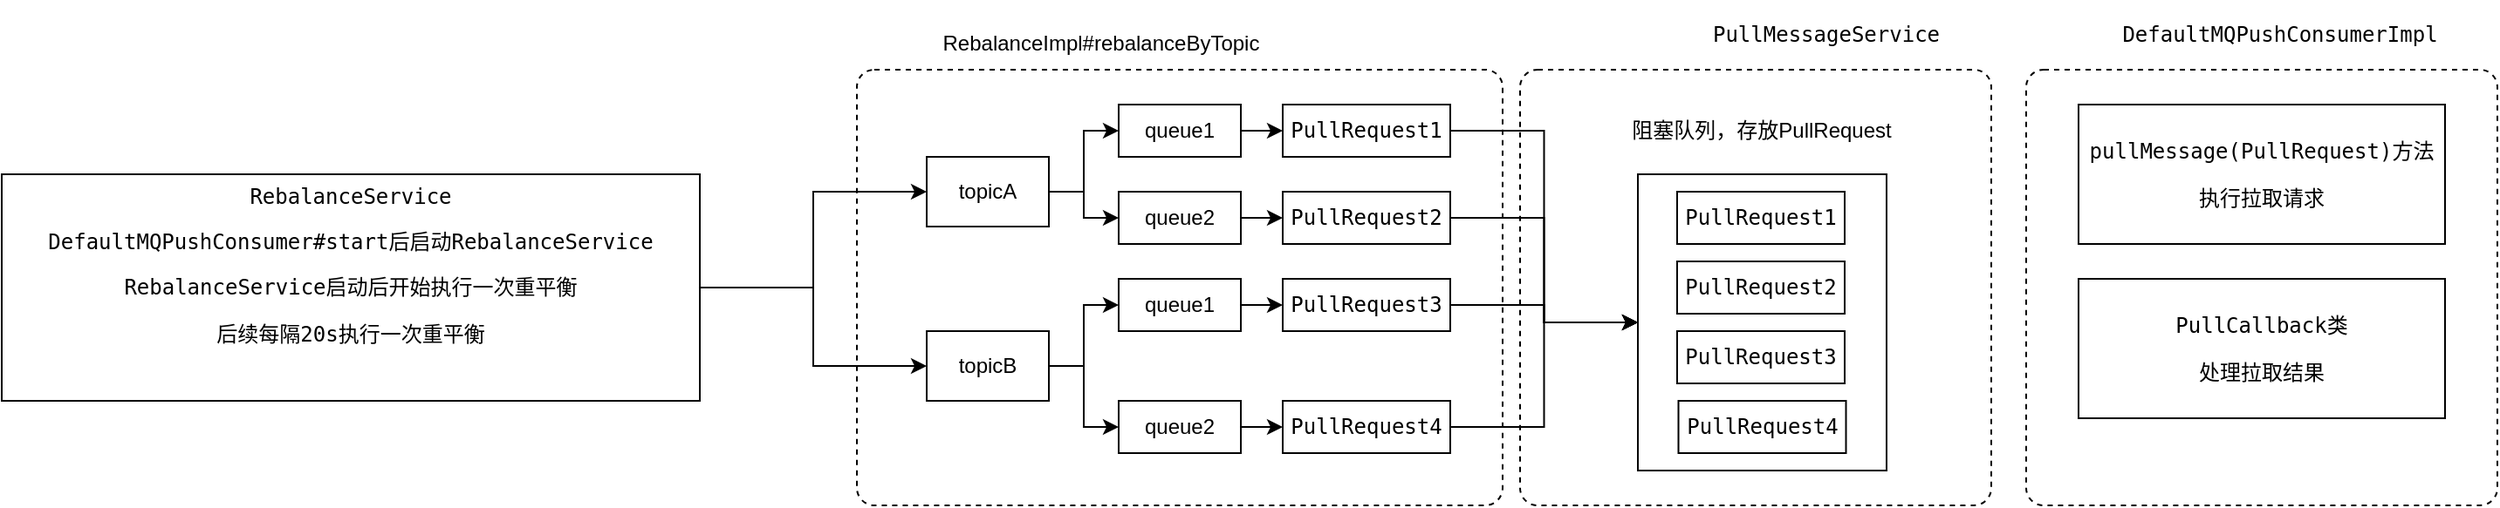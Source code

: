 <mxfile version="15.7.3" type="github">
  <diagram id="2tU0TM2oi-BF1VvAEsz0" name="Page-1">
    <mxGraphModel dx="1773" dy="536" grid="1" gridSize="10" guides="1" tooltips="1" connect="1" arrows="1" fold="1" page="1" pageScale="1" pageWidth="827" pageHeight="1169" math="0" shadow="0">
      <root>
        <mxCell id="0" />
        <mxCell id="1" parent="0" />
        <mxCell id="yr4FHtApJgTNxW3L6D0K-2" value="RebalanceImpl#rebalanceByTopic" style="text;html=1;strokeColor=none;fillColor=none;align=center;verticalAlign=middle;whiteSpace=wrap;rounded=0;" vertex="1" parent="1">
          <mxGeometry x="130" y="70" width="220" height="30" as="geometry" />
        </mxCell>
        <mxCell id="yr4FHtApJgTNxW3L6D0K-3" value="" style="html=1;align=center;verticalAlign=top;rounded=1;absoluteArcSize=1;arcSize=20;dashed=1;" vertex="1" parent="1">
          <mxGeometry x="100" y="100" width="370" height="250" as="geometry" />
        </mxCell>
        <mxCell id="yr4FHtApJgTNxW3L6D0K-15" style="edgeStyle=orthogonalEdgeStyle;rounded=0;orthogonalLoop=1;jettySize=auto;html=1;exitX=1;exitY=0.5;exitDx=0;exitDy=0;" edge="1" parent="1" source="yr4FHtApJgTNxW3L6D0K-4" target="yr4FHtApJgTNxW3L6D0K-6">
          <mxGeometry relative="1" as="geometry" />
        </mxCell>
        <mxCell id="yr4FHtApJgTNxW3L6D0K-16" style="edgeStyle=orthogonalEdgeStyle;rounded=0;orthogonalLoop=1;jettySize=auto;html=1;exitX=1;exitY=0.5;exitDx=0;exitDy=0;entryX=0;entryY=0.5;entryDx=0;entryDy=0;" edge="1" parent="1" source="yr4FHtApJgTNxW3L6D0K-4" target="yr4FHtApJgTNxW3L6D0K-7">
          <mxGeometry relative="1" as="geometry" />
        </mxCell>
        <mxCell id="yr4FHtApJgTNxW3L6D0K-4" value="topicA" style="rounded=0;whiteSpace=wrap;html=1;" vertex="1" parent="1">
          <mxGeometry x="140" y="150" width="70" height="40" as="geometry" />
        </mxCell>
        <mxCell id="yr4FHtApJgTNxW3L6D0K-18" style="edgeStyle=orthogonalEdgeStyle;rounded=0;orthogonalLoop=1;jettySize=auto;html=1;exitX=1;exitY=0.5;exitDx=0;exitDy=0;entryX=0;entryY=0.5;entryDx=0;entryDy=0;" edge="1" parent="1" source="yr4FHtApJgTNxW3L6D0K-5" target="yr4FHtApJgTNxW3L6D0K-8">
          <mxGeometry relative="1" as="geometry" />
        </mxCell>
        <mxCell id="yr4FHtApJgTNxW3L6D0K-19" style="edgeStyle=orthogonalEdgeStyle;rounded=0;orthogonalLoop=1;jettySize=auto;html=1;exitX=1;exitY=0.5;exitDx=0;exitDy=0;entryX=0;entryY=0.5;entryDx=0;entryDy=0;" edge="1" parent="1" source="yr4FHtApJgTNxW3L6D0K-5" target="yr4FHtApJgTNxW3L6D0K-9">
          <mxGeometry relative="1" as="geometry" />
        </mxCell>
        <mxCell id="yr4FHtApJgTNxW3L6D0K-5" value="topicB" style="rounded=0;whiteSpace=wrap;html=1;" vertex="1" parent="1">
          <mxGeometry x="140" y="250" width="70" height="40" as="geometry" />
        </mxCell>
        <mxCell id="yr4FHtApJgTNxW3L6D0K-36" style="edgeStyle=orthogonalEdgeStyle;rounded=0;orthogonalLoop=1;jettySize=auto;html=1;exitX=1;exitY=0.5;exitDx=0;exitDy=0;entryX=0;entryY=0.5;entryDx=0;entryDy=0;" edge="1" parent="1" source="yr4FHtApJgTNxW3L6D0K-6" target="yr4FHtApJgTNxW3L6D0K-20">
          <mxGeometry relative="1" as="geometry" />
        </mxCell>
        <mxCell id="yr4FHtApJgTNxW3L6D0K-6" value="queue1" style="rounded=0;whiteSpace=wrap;html=1;" vertex="1" parent="1">
          <mxGeometry x="250" y="120" width="70" height="30" as="geometry" />
        </mxCell>
        <mxCell id="yr4FHtApJgTNxW3L6D0K-37" style="edgeStyle=orthogonalEdgeStyle;rounded=0;orthogonalLoop=1;jettySize=auto;html=1;exitX=1;exitY=0.5;exitDx=0;exitDy=0;entryX=0;entryY=0.5;entryDx=0;entryDy=0;" edge="1" parent="1" source="yr4FHtApJgTNxW3L6D0K-7" target="yr4FHtApJgTNxW3L6D0K-22">
          <mxGeometry relative="1" as="geometry" />
        </mxCell>
        <mxCell id="yr4FHtApJgTNxW3L6D0K-7" value="queue2" style="rounded=0;whiteSpace=wrap;html=1;" vertex="1" parent="1">
          <mxGeometry x="250" y="170" width="70" height="30" as="geometry" />
        </mxCell>
        <mxCell id="yr4FHtApJgTNxW3L6D0K-38" style="edgeStyle=orthogonalEdgeStyle;rounded=0;orthogonalLoop=1;jettySize=auto;html=1;exitX=1;exitY=0.5;exitDx=0;exitDy=0;entryX=0;entryY=0.5;entryDx=0;entryDy=0;" edge="1" parent="1" source="yr4FHtApJgTNxW3L6D0K-8" target="yr4FHtApJgTNxW3L6D0K-23">
          <mxGeometry relative="1" as="geometry" />
        </mxCell>
        <mxCell id="yr4FHtApJgTNxW3L6D0K-8" value="queue1" style="rounded=0;whiteSpace=wrap;html=1;" vertex="1" parent="1">
          <mxGeometry x="250" y="220" width="70" height="30" as="geometry" />
        </mxCell>
        <mxCell id="yr4FHtApJgTNxW3L6D0K-39" style="edgeStyle=orthogonalEdgeStyle;rounded=0;orthogonalLoop=1;jettySize=auto;html=1;exitX=1;exitY=0.5;exitDx=0;exitDy=0;entryX=0;entryY=0.5;entryDx=0;entryDy=0;" edge="1" parent="1" source="yr4FHtApJgTNxW3L6D0K-9" target="yr4FHtApJgTNxW3L6D0K-24">
          <mxGeometry relative="1" as="geometry" />
        </mxCell>
        <mxCell id="yr4FHtApJgTNxW3L6D0K-9" value="queue2" style="rounded=0;whiteSpace=wrap;html=1;" vertex="1" parent="1">
          <mxGeometry x="250" y="290" width="70" height="30" as="geometry" />
        </mxCell>
        <mxCell id="yr4FHtApJgTNxW3L6D0K-10" value="" style="html=1;align=center;verticalAlign=top;rounded=1;absoluteArcSize=1;arcSize=20;dashed=1;" vertex="1" parent="1">
          <mxGeometry x="480" y="100" width="270" height="250" as="geometry" />
        </mxCell>
        <mxCell id="yr4FHtApJgTNxW3L6D0K-11" value="&lt;pre&gt;PullMessageService&lt;/pre&gt;" style="text;html=1;align=center;verticalAlign=middle;resizable=0;points=[];autosize=1;strokeColor=none;fillColor=none;" vertex="1" parent="1">
          <mxGeometry x="580" y="60" width="150" height="40" as="geometry" />
        </mxCell>
        <mxCell id="yr4FHtApJgTNxW3L6D0K-12" value="" style="html=1;align=center;verticalAlign=top;rounded=1;absoluteArcSize=1;arcSize=20;dashed=1;" vertex="1" parent="1">
          <mxGeometry x="770" y="100" width="270" height="250" as="geometry" />
        </mxCell>
        <mxCell id="yr4FHtApJgTNxW3L6D0K-13" value="&lt;pre&gt;pullMessage(PullRequest)方法&lt;/pre&gt;&lt;pre&gt;执行拉取请求&lt;/pre&gt;" style="rounded=0;whiteSpace=wrap;html=1;" vertex="1" parent="1">
          <mxGeometry x="800" y="120" width="210" height="80" as="geometry" />
        </mxCell>
        <mxCell id="yr4FHtApJgTNxW3L6D0K-14" value="&lt;pre&gt;&lt;pre&gt;PullCallback类&lt;/pre&gt;&lt;pre&gt;处理拉取结果&lt;/pre&gt;&lt;/pre&gt;" style="rounded=0;whiteSpace=wrap;html=1;" vertex="1" parent="1">
          <mxGeometry x="800" y="220" width="210" height="80" as="geometry" />
        </mxCell>
        <mxCell id="yr4FHtApJgTNxW3L6D0K-42" style="edgeStyle=orthogonalEdgeStyle;rounded=0;orthogonalLoop=1;jettySize=auto;html=1;exitX=1;exitY=0.5;exitDx=0;exitDy=0;entryX=0;entryY=0.5;entryDx=0;entryDy=0;" edge="1" parent="1" source="yr4FHtApJgTNxW3L6D0K-20" target="yr4FHtApJgTNxW3L6D0K-21">
          <mxGeometry relative="1" as="geometry" />
        </mxCell>
        <mxCell id="yr4FHtApJgTNxW3L6D0K-20" value="&lt;pre&gt;PullRequest1&lt;/pre&gt;" style="rounded=0;whiteSpace=wrap;html=1;" vertex="1" parent="1">
          <mxGeometry x="344" y="120" width="96" height="30" as="geometry" />
        </mxCell>
        <mxCell id="yr4FHtApJgTNxW3L6D0K-21" value="" style="rounded=0;whiteSpace=wrap;html=1;" vertex="1" parent="1">
          <mxGeometry x="547.5" y="160" width="142.5" height="170" as="geometry" />
        </mxCell>
        <mxCell id="yr4FHtApJgTNxW3L6D0K-43" style="edgeStyle=orthogonalEdgeStyle;rounded=0;orthogonalLoop=1;jettySize=auto;html=1;exitX=1;exitY=0.5;exitDx=0;exitDy=0;entryX=0;entryY=0.5;entryDx=0;entryDy=0;" edge="1" parent="1" source="yr4FHtApJgTNxW3L6D0K-22" target="yr4FHtApJgTNxW3L6D0K-21">
          <mxGeometry relative="1" as="geometry" />
        </mxCell>
        <mxCell id="yr4FHtApJgTNxW3L6D0K-22" value="&lt;pre&gt;PullRequest2&lt;/pre&gt;" style="rounded=0;whiteSpace=wrap;html=1;" vertex="1" parent="1">
          <mxGeometry x="344" y="170" width="96" height="30" as="geometry" />
        </mxCell>
        <mxCell id="yr4FHtApJgTNxW3L6D0K-44" style="edgeStyle=orthogonalEdgeStyle;rounded=0;orthogonalLoop=1;jettySize=auto;html=1;exitX=1;exitY=0.5;exitDx=0;exitDy=0;entryX=0;entryY=0.5;entryDx=0;entryDy=0;" edge="1" parent="1" source="yr4FHtApJgTNxW3L6D0K-23" target="yr4FHtApJgTNxW3L6D0K-21">
          <mxGeometry relative="1" as="geometry" />
        </mxCell>
        <mxCell id="yr4FHtApJgTNxW3L6D0K-23" value="&lt;pre&gt;PullRequest3&lt;/pre&gt;" style="rounded=0;whiteSpace=wrap;html=1;" vertex="1" parent="1">
          <mxGeometry x="344" y="220" width="96" height="30" as="geometry" />
        </mxCell>
        <mxCell id="yr4FHtApJgTNxW3L6D0K-45" style="edgeStyle=orthogonalEdgeStyle;rounded=0;orthogonalLoop=1;jettySize=auto;html=1;exitX=1;exitY=0.5;exitDx=0;exitDy=0;entryX=0;entryY=0.5;entryDx=0;entryDy=0;" edge="1" parent="1" source="yr4FHtApJgTNxW3L6D0K-24" target="yr4FHtApJgTNxW3L6D0K-21">
          <mxGeometry relative="1" as="geometry" />
        </mxCell>
        <mxCell id="yr4FHtApJgTNxW3L6D0K-24" value="&lt;pre&gt;PullRequest4&lt;/pre&gt;" style="rounded=0;whiteSpace=wrap;html=1;" vertex="1" parent="1">
          <mxGeometry x="344" y="290" width="96" height="30" as="geometry" />
        </mxCell>
        <mxCell id="yr4FHtApJgTNxW3L6D0K-25" value="&lt;pre&gt;PullRequest4&lt;/pre&gt;" style="rounded=0;whiteSpace=wrap;html=1;" vertex="1" parent="1">
          <mxGeometry x="570.75" y="290" width="96" height="30" as="geometry" />
        </mxCell>
        <mxCell id="yr4FHtApJgTNxW3L6D0K-26" value="&lt;pre&gt;PullRequest3&lt;/pre&gt;" style="rounded=0;whiteSpace=wrap;html=1;" vertex="1" parent="1">
          <mxGeometry x="570" y="250" width="96" height="30" as="geometry" />
        </mxCell>
        <mxCell id="yr4FHtApJgTNxW3L6D0K-27" value="&lt;pre&gt;PullRequest2&lt;/pre&gt;" style="rounded=0;whiteSpace=wrap;html=1;" vertex="1" parent="1">
          <mxGeometry x="570" y="210" width="96" height="30" as="geometry" />
        </mxCell>
        <mxCell id="yr4FHtApJgTNxW3L6D0K-28" value="&lt;pre&gt;PullRequest1&lt;/pre&gt;" style="rounded=0;whiteSpace=wrap;html=1;" vertex="1" parent="1">
          <mxGeometry x="570" y="170" width="96" height="30" as="geometry" />
        </mxCell>
        <mxCell id="yr4FHtApJgTNxW3L6D0K-29" value="阻塞队列，存放&lt;span&gt;PullRequest&lt;/span&gt;" style="text;html=1;strokeColor=none;fillColor=none;align=center;verticalAlign=middle;whiteSpace=wrap;rounded=0;" vertex="1" parent="1">
          <mxGeometry x="531.25" y="120" width="175" height="30" as="geometry" />
        </mxCell>
        <mxCell id="yr4FHtApJgTNxW3L6D0K-30" value="&lt;pre&gt;&lt;pre&gt;DefaultMQPushConsumerImpl&lt;/pre&gt;&lt;/pre&gt;" style="text;html=1;align=center;verticalAlign=middle;resizable=0;points=[];autosize=1;strokeColor=none;fillColor=none;" vertex="1" parent="1">
          <mxGeometry x="815" y="60" width="200" height="40" as="geometry" />
        </mxCell>
        <mxCell id="yr4FHtApJgTNxW3L6D0K-34" style="edgeStyle=orthogonalEdgeStyle;rounded=0;orthogonalLoop=1;jettySize=auto;html=1;exitX=1;exitY=0.5;exitDx=0;exitDy=0;entryX=0;entryY=0.5;entryDx=0;entryDy=0;" edge="1" parent="1" source="yr4FHtApJgTNxW3L6D0K-33" target="yr4FHtApJgTNxW3L6D0K-4">
          <mxGeometry relative="1" as="geometry" />
        </mxCell>
        <mxCell id="yr4FHtApJgTNxW3L6D0K-35" style="edgeStyle=orthogonalEdgeStyle;rounded=0;orthogonalLoop=1;jettySize=auto;html=1;exitX=1;exitY=0.5;exitDx=0;exitDy=0;entryX=0;entryY=0.5;entryDx=0;entryDy=0;" edge="1" parent="1" source="yr4FHtApJgTNxW3L6D0K-33" target="yr4FHtApJgTNxW3L6D0K-5">
          <mxGeometry relative="1" as="geometry" />
        </mxCell>
        <mxCell id="yr4FHtApJgTNxW3L6D0K-33" value="&lt;pre&gt;RebalanceService&lt;/pre&gt;&lt;pre&gt;&lt;pre&gt;DefaultMQPushConsumer#start后启动RebalanceService&lt;/pre&gt;&lt;pre&gt;RebalanceService启动后开始执行一次重平衡&lt;/pre&gt;&lt;pre&gt;后续每隔20s执行一次重平衡&lt;/pre&gt;&lt;pre&gt;&lt;br&gt;&lt;/pre&gt;&lt;/pre&gt;" style="rounded=0;whiteSpace=wrap;html=1;" vertex="1" parent="1">
          <mxGeometry x="-390" y="160" width="400" height="130" as="geometry" />
        </mxCell>
      </root>
    </mxGraphModel>
  </diagram>
</mxfile>
